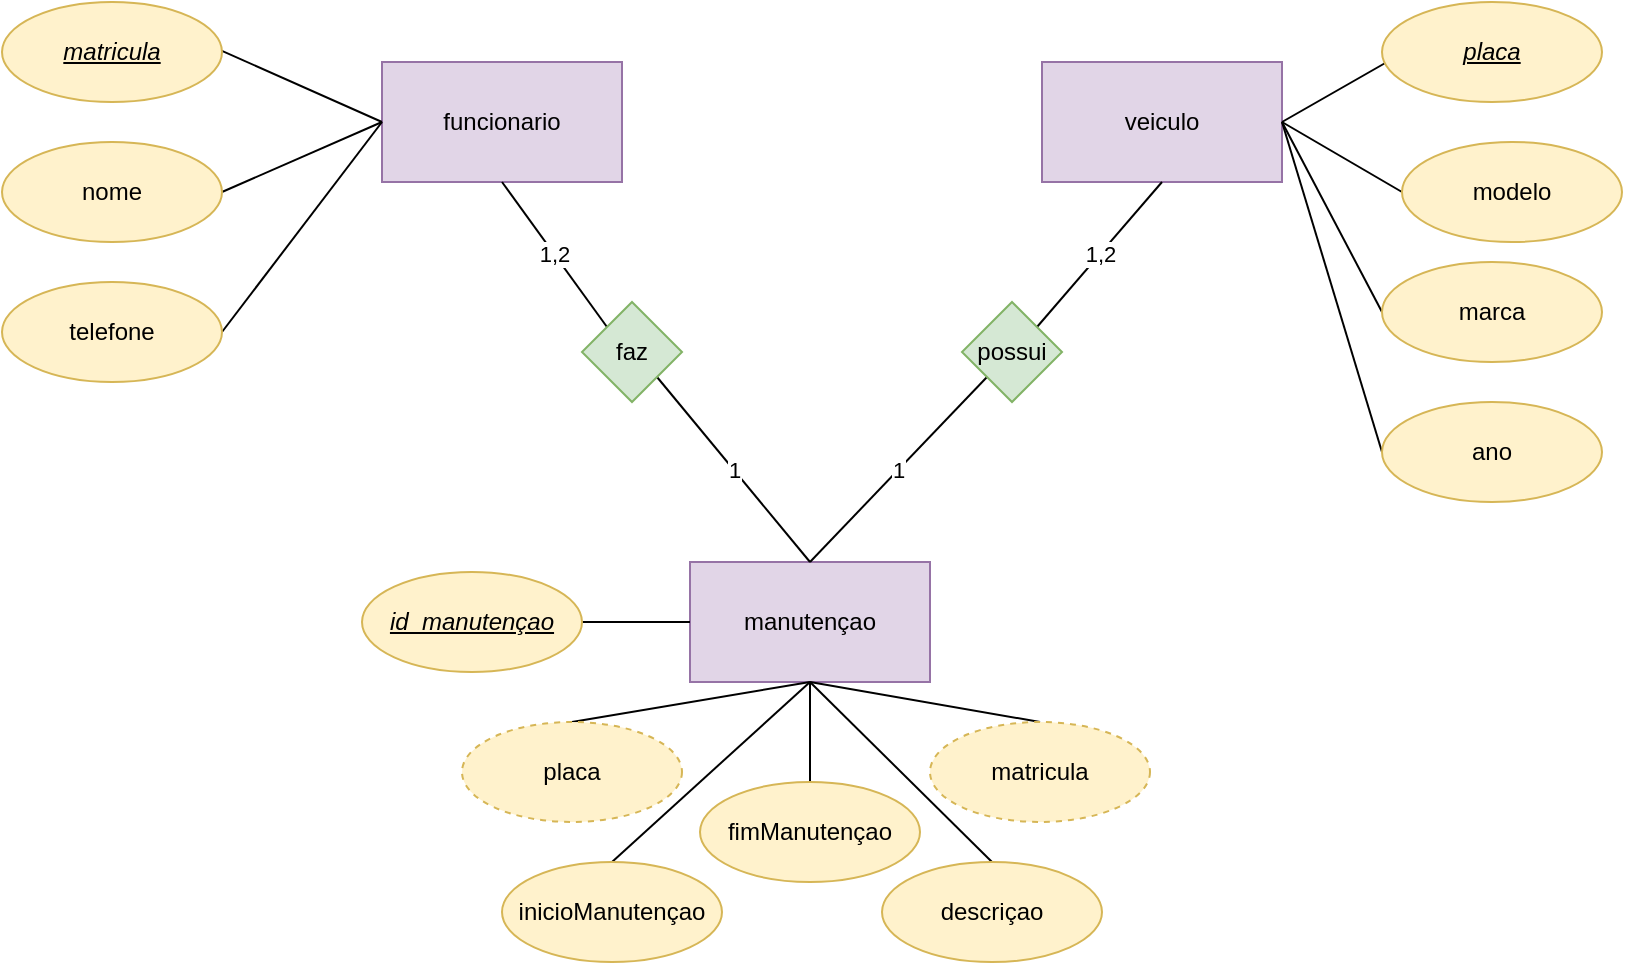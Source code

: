 <mxfile version="23.1.7" type="device">
  <diagram name="Página-1" id="A9F-YHQNOrzIPTPF-Uo7">
    <mxGraphModel dx="1434" dy="746" grid="1" gridSize="10" guides="1" tooltips="1" connect="1" arrows="1" fold="1" page="1" pageScale="1" pageWidth="827" pageHeight="1169" math="0" shadow="0">
      <root>
        <mxCell id="0" />
        <mxCell id="1" parent="0" />
        <mxCell id="QiGCB4W7yihbkEVEO1Ge-1" value="funcionario" style="rounded=0;whiteSpace=wrap;html=1;fillColor=#e1d5e7;strokeColor=#9673a6;" parent="1" vertex="1">
          <mxGeometry x="200" y="140" width="120" height="60" as="geometry" />
        </mxCell>
        <mxCell id="QiGCB4W7yihbkEVEO1Ge-2" value="veiculo" style="rounded=0;whiteSpace=wrap;html=1;fillColor=#e1d5e7;strokeColor=#9673a6;" parent="1" vertex="1">
          <mxGeometry x="530" y="140" width="120" height="60" as="geometry" />
        </mxCell>
        <mxCell id="QiGCB4W7yihbkEVEO1Ge-3" value="manutençao" style="rounded=0;whiteSpace=wrap;html=1;fillColor=#e1d5e7;strokeColor=#9673a6;" parent="1" vertex="1">
          <mxGeometry x="354" y="390" width="120" height="60" as="geometry" />
        </mxCell>
        <mxCell id="QiGCB4W7yihbkEVEO1Ge-4" value="" style="endArrow=none;html=1;rounded=0;entryX=0;entryY=0.5;entryDx=0;entryDy=0;exitX=1;exitY=0.5;exitDx=0;exitDy=0;" parent="1" source="QiGCB4W7yihbkEVEO1Ge-5" target="QiGCB4W7yihbkEVEO1Ge-1" edge="1">
          <mxGeometry width="50" height="50" relative="1" as="geometry">
            <mxPoint x="200" y="240" as="sourcePoint" />
            <mxPoint x="210" y="360" as="targetPoint" />
            <Array as="points" />
          </mxGeometry>
        </mxCell>
        <mxCell id="QiGCB4W7yihbkEVEO1Ge-5" value="nome" style="ellipse;whiteSpace=wrap;html=1;fillColor=#fff2cc;strokeColor=#d6b656;" parent="1" vertex="1">
          <mxGeometry x="10" y="180" width="110" height="50" as="geometry" />
        </mxCell>
        <mxCell id="QiGCB4W7yihbkEVEO1Ge-6" value="" style="endArrow=none;html=1;rounded=0;entryX=0.5;entryY=1;entryDx=0;entryDy=0;exitX=0.5;exitY=0;exitDx=0;exitDy=0;" parent="1" source="QiGCB4W7yihbkEVEO1Ge-7" target="QiGCB4W7yihbkEVEO1Ge-3" edge="1">
          <mxGeometry width="50" height="50" relative="1" as="geometry">
            <mxPoint x="414" y="520" as="sourcePoint" />
            <mxPoint x="414" y="460" as="targetPoint" />
            <Array as="points" />
          </mxGeometry>
        </mxCell>
        <mxCell id="QiGCB4W7yihbkEVEO1Ge-7" value="inicioManutençao" style="ellipse;whiteSpace=wrap;html=1;fillColor=#fff2cc;strokeColor=#d6b656;" parent="1" vertex="1">
          <mxGeometry x="260" y="540" width="110" height="50" as="geometry" />
        </mxCell>
        <mxCell id="QiGCB4W7yihbkEVEO1Ge-9" value="" style="endArrow=none;html=1;rounded=0;entryX=1;entryY=0.5;entryDx=0;entryDy=0;exitX=0;exitY=0.5;exitDx=0;exitDy=0;" parent="1" source="QiGCB4W7yihbkEVEO1Ge-10" target="QiGCB4W7yihbkEVEO1Ge-2" edge="1">
          <mxGeometry width="50" height="50" relative="1" as="geometry">
            <mxPoint x="620" y="300" as="sourcePoint" />
            <mxPoint x="615" y="230" as="targetPoint" />
            <Array as="points" />
          </mxGeometry>
        </mxCell>
        <mxCell id="QiGCB4W7yihbkEVEO1Ge-10" value="modelo" style="ellipse;whiteSpace=wrap;html=1;fillColor=#fff2cc;strokeColor=#d6b656;" parent="1" vertex="1">
          <mxGeometry x="710" y="180" width="110" height="50" as="geometry" />
        </mxCell>
        <mxCell id="QiGCB4W7yihbkEVEO1Ge-11" value="" style="endArrow=none;html=1;rounded=0;entryX=0;entryY=0.5;entryDx=0;entryDy=0;exitX=1;exitY=0.5;exitDx=0;exitDy=0;" parent="1" source="QiGCB4W7yihbkEVEO1Ge-12" target="QiGCB4W7yihbkEVEO1Ge-1" edge="1">
          <mxGeometry width="50" height="50" relative="1" as="geometry">
            <mxPoint x="335" y="270" as="sourcePoint" />
            <mxPoint x="200" y="190" as="targetPoint" />
            <Array as="points" />
          </mxGeometry>
        </mxCell>
        <mxCell id="QiGCB4W7yihbkEVEO1Ge-12" value="telefone" style="ellipse;whiteSpace=wrap;html=1;fillColor=#fff2cc;strokeColor=#d6b656;" parent="1" vertex="1">
          <mxGeometry x="10" y="250" width="110" height="50" as="geometry" />
        </mxCell>
        <mxCell id="QiGCB4W7yihbkEVEO1Ge-13" value="" style="endArrow=none;html=1;rounded=0;entryX=0;entryY=0.5;entryDx=0;entryDy=0;exitX=0.5;exitY=0;exitDx=0;exitDy=0;" parent="1" source="QiGCB4W7yihbkEVEO1Ge-14" target="QiGCB4W7yihbkEVEO1Ge-1" edge="1">
          <mxGeometry width="50" height="50" relative="1" as="geometry">
            <mxPoint x="145" y="350" as="sourcePoint" />
            <mxPoint x="10" y="260" as="targetPoint" />
            <Array as="points" />
          </mxGeometry>
        </mxCell>
        <mxCell id="QiGCB4W7yihbkEVEO1Ge-14" value="matricula" style="ellipse;whiteSpace=wrap;html=1;fillColor=#fff2cc;strokeColor=#d6b656;fontStyle=6" parent="1" vertex="1">
          <mxGeometry x="10" y="110" width="110" height="50" as="geometry" />
        </mxCell>
        <mxCell id="QiGCB4W7yihbkEVEO1Ge-15" value="" style="endArrow=none;html=1;rounded=0;entryX=1;entryY=0.5;entryDx=0;entryDy=0;exitX=0.5;exitY=0;exitDx=0;exitDy=0;" parent="1" source="QiGCB4W7yihbkEVEO1Ge-16" target="QiGCB4W7yihbkEVEO1Ge-2" edge="1">
          <mxGeometry width="50" height="50" relative="1" as="geometry">
            <mxPoint x="515" y="310" as="sourcePoint" />
            <mxPoint x="380" y="220" as="targetPoint" />
            <Array as="points" />
          </mxGeometry>
        </mxCell>
        <mxCell id="QiGCB4W7yihbkEVEO1Ge-16" value="placa" style="ellipse;whiteSpace=wrap;html=1;fillColor=#fff2cc;strokeColor=#d6b656;fontStyle=6" parent="1" vertex="1">
          <mxGeometry x="700" y="110" width="110" height="50" as="geometry" />
        </mxCell>
        <mxCell id="QiGCB4W7yihbkEVEO1Ge-19" value="" style="endArrow=none;html=1;rounded=0;entryX=0.5;entryY=1;entryDx=0;entryDy=0;exitX=0.5;exitY=0;exitDx=0;exitDy=0;" parent="1" source="QiGCB4W7yihbkEVEO1Ge-20" target="QiGCB4W7yihbkEVEO1Ge-3" edge="1">
          <mxGeometry width="50" height="50" relative="1" as="geometry">
            <mxPoint x="565" y="570" as="sourcePoint" />
            <mxPoint x="430" y="480" as="targetPoint" />
            <Array as="points" />
          </mxGeometry>
        </mxCell>
        <mxCell id="QiGCB4W7yihbkEVEO1Ge-20" value="fimManutençao" style="ellipse;whiteSpace=wrap;html=1;fillColor=#fff2cc;strokeColor=#d6b656;" parent="1" vertex="1">
          <mxGeometry x="359" y="500" width="110" height="50" as="geometry" />
        </mxCell>
        <mxCell id="QiGCB4W7yihbkEVEO1Ge-21" value="" style="endArrow=none;html=1;rounded=0;entryX=0.5;entryY=1;entryDx=0;entryDy=0;exitX=0.5;exitY=0;exitDx=0;exitDy=0;" parent="1" source="QiGCB4W7yihbkEVEO1Ge-22" target="QiGCB4W7yihbkEVEO1Ge-3" edge="1">
          <mxGeometry width="50" height="50" relative="1" as="geometry">
            <mxPoint x="315" y="650" as="sourcePoint" />
            <mxPoint x="180" y="560" as="targetPoint" />
            <Array as="points" />
          </mxGeometry>
        </mxCell>
        <mxCell id="QiGCB4W7yihbkEVEO1Ge-22" value="placa" style="ellipse;whiteSpace=wrap;html=1;dashed=1;fillColor=#fff2cc;strokeColor=#d6b656;" parent="1" vertex="1">
          <mxGeometry x="240" y="470" width="110" height="50" as="geometry" />
        </mxCell>
        <mxCell id="QiGCB4W7yihbkEVEO1Ge-23" value="" style="endArrow=none;html=1;rounded=0;entryX=0.5;entryY=1;entryDx=0;entryDy=0;exitX=0.5;exitY=0;exitDx=0;exitDy=0;" parent="1" source="QiGCB4W7yihbkEVEO1Ge-24" target="QiGCB4W7yihbkEVEO1Ge-3" edge="1">
          <mxGeometry width="50" height="50" relative="1" as="geometry">
            <mxPoint x="656" y="580" as="sourcePoint" />
            <mxPoint x="521" y="490" as="targetPoint" />
            <Array as="points" />
          </mxGeometry>
        </mxCell>
        <mxCell id="QiGCB4W7yihbkEVEO1Ge-24" value="descriçao" style="ellipse;whiteSpace=wrap;html=1;fillColor=#fff2cc;strokeColor=#d6b656;" parent="1" vertex="1">
          <mxGeometry x="450" y="540" width="110" height="50" as="geometry" />
        </mxCell>
        <mxCell id="QiGCB4W7yihbkEVEO1Ge-25" value="" style="endArrow=none;html=1;rounded=0;entryX=0.5;entryY=1;entryDx=0;entryDy=0;exitX=0.5;exitY=0;exitDx=0;exitDy=0;" parent="1" source="QiGCB4W7yihbkEVEO1Ge-26" target="QiGCB4W7yihbkEVEO1Ge-3" edge="1">
          <mxGeometry width="50" height="50" relative="1" as="geometry">
            <mxPoint x="565" y="720" as="sourcePoint" />
            <mxPoint x="430" y="630" as="targetPoint" />
            <Array as="points" />
          </mxGeometry>
        </mxCell>
        <mxCell id="QiGCB4W7yihbkEVEO1Ge-26" value="matricula" style="ellipse;whiteSpace=wrap;html=1;dashed=1;fillColor=#fff2cc;strokeColor=#d6b656;" parent="1" vertex="1">
          <mxGeometry x="474" y="470" width="110" height="50" as="geometry" />
        </mxCell>
        <mxCell id="QiGCB4W7yihbkEVEO1Ge-28" value="1,2" style="endArrow=none;html=1;rounded=0;entryX=0.5;entryY=1;entryDx=0;entryDy=0;exitX=0;exitY=0;exitDx=0;exitDy=0;" parent="1" source="QiGCB4W7yihbkEVEO1Ge-30" target="QiGCB4W7yihbkEVEO1Ge-1" edge="1">
          <mxGeometry width="50" height="50" relative="1" as="geometry">
            <mxPoint x="390" y="410" as="sourcePoint" />
            <mxPoint x="440" y="360" as="targetPoint" />
          </mxGeometry>
        </mxCell>
        <mxCell id="QiGCB4W7yihbkEVEO1Ge-29" value="1,2" style="endArrow=none;html=1;rounded=0;entryX=0.5;entryY=1;entryDx=0;entryDy=0;exitX=1;exitY=0;exitDx=0;exitDy=0;" parent="1" source="QiGCB4W7yihbkEVEO1Ge-32" target="QiGCB4W7yihbkEVEO1Ge-2" edge="1">
          <mxGeometry width="50" height="50" relative="1" as="geometry">
            <mxPoint x="390" y="410" as="sourcePoint" />
            <mxPoint x="440" y="360" as="targetPoint" />
          </mxGeometry>
        </mxCell>
        <mxCell id="QiGCB4W7yihbkEVEO1Ge-31" value="1" style="endArrow=none;html=1;rounded=0;entryX=1;entryY=1;entryDx=0;entryDy=0;exitX=0.5;exitY=0;exitDx=0;exitDy=0;" parent="1" source="QiGCB4W7yihbkEVEO1Ge-3" target="QiGCB4W7yihbkEVEO1Ge-30" edge="1">
          <mxGeometry width="50" height="50" relative="1" as="geometry">
            <mxPoint x="414" y="390" as="sourcePoint" />
            <mxPoint x="260" y="200" as="targetPoint" />
          </mxGeometry>
        </mxCell>
        <mxCell id="QiGCB4W7yihbkEVEO1Ge-30" value="faz" style="rhombus;whiteSpace=wrap;html=1;fillColor=#d5e8d4;strokeColor=#82b366;" parent="1" vertex="1">
          <mxGeometry x="300" y="260" width="50" height="50" as="geometry" />
        </mxCell>
        <mxCell id="QiGCB4W7yihbkEVEO1Ge-33" value="1" style="endArrow=none;html=1;rounded=0;entryX=0;entryY=1;entryDx=0;entryDy=0;exitX=0.5;exitY=0;exitDx=0;exitDy=0;" parent="1" source="QiGCB4W7yihbkEVEO1Ge-3" target="QiGCB4W7yihbkEVEO1Ge-32" edge="1">
          <mxGeometry width="50" height="50" relative="1" as="geometry">
            <mxPoint x="414" y="390" as="sourcePoint" />
            <mxPoint x="590" y="200" as="targetPoint" />
          </mxGeometry>
        </mxCell>
        <mxCell id="QiGCB4W7yihbkEVEO1Ge-32" value="possui" style="rhombus;whiteSpace=wrap;html=1;fillColor=#d5e8d4;strokeColor=#82b366;" parent="1" vertex="1">
          <mxGeometry x="490" y="260" width="50" height="50" as="geometry" />
        </mxCell>
        <mxCell id="NUM6ji-OC7dZQh5rIebv-32" value="" style="endArrow=none;html=1;rounded=0;entryX=0;entryY=0.5;entryDx=0;entryDy=0;exitX=1;exitY=0.5;exitDx=0;exitDy=0;" edge="1" parent="1" source="NUM6ji-OC7dZQh5rIebv-33" target="QiGCB4W7yihbkEVEO1Ge-3">
          <mxGeometry width="50" height="50" relative="1" as="geometry">
            <mxPoint x="376" y="450" as="sourcePoint" />
            <mxPoint x="225" y="330" as="targetPoint" />
            <Array as="points" />
          </mxGeometry>
        </mxCell>
        <mxCell id="NUM6ji-OC7dZQh5rIebv-33" value="id_manutençao" style="ellipse;whiteSpace=wrap;html=1;fillColor=#fff2cc;strokeColor=#d6b656;fontStyle=6" vertex="1" parent="1">
          <mxGeometry x="190" y="395" width="110" height="50" as="geometry" />
        </mxCell>
        <mxCell id="NUM6ji-OC7dZQh5rIebv-34" value="" style="endArrow=none;html=1;rounded=0;entryX=1;entryY=0.5;entryDx=0;entryDy=0;exitX=0;exitY=0.5;exitDx=0;exitDy=0;" edge="1" parent="1" source="NUM6ji-OC7dZQh5rIebv-35" target="QiGCB4W7yihbkEVEO1Ge-2">
          <mxGeometry width="50" height="50" relative="1" as="geometry">
            <mxPoint x="620" y="370" as="sourcePoint" />
            <mxPoint x="660" y="160" as="targetPoint" />
            <Array as="points" />
          </mxGeometry>
        </mxCell>
        <mxCell id="NUM6ji-OC7dZQh5rIebv-35" value="marca" style="ellipse;whiteSpace=wrap;html=1;fillColor=#fff2cc;strokeColor=#d6b656;" vertex="1" parent="1">
          <mxGeometry x="700" y="240" width="110" height="50" as="geometry" />
        </mxCell>
        <mxCell id="NUM6ji-OC7dZQh5rIebv-36" value="" style="endArrow=none;html=1;rounded=0;entryX=1;entryY=0.5;entryDx=0;entryDy=0;exitX=0;exitY=0.5;exitDx=0;exitDy=0;" edge="1" parent="1" source="NUM6ji-OC7dZQh5rIebv-37" target="QiGCB4W7yihbkEVEO1Ge-2">
          <mxGeometry width="50" height="50" relative="1" as="geometry">
            <mxPoint x="590" y="430" as="sourcePoint" />
            <mxPoint x="620" y="300" as="targetPoint" />
            <Array as="points" />
          </mxGeometry>
        </mxCell>
        <mxCell id="NUM6ji-OC7dZQh5rIebv-37" value="ano" style="ellipse;whiteSpace=wrap;html=1;fillColor=#fff2cc;strokeColor=#d6b656;" vertex="1" parent="1">
          <mxGeometry x="700" y="310" width="110" height="50" as="geometry" />
        </mxCell>
      </root>
    </mxGraphModel>
  </diagram>
</mxfile>
